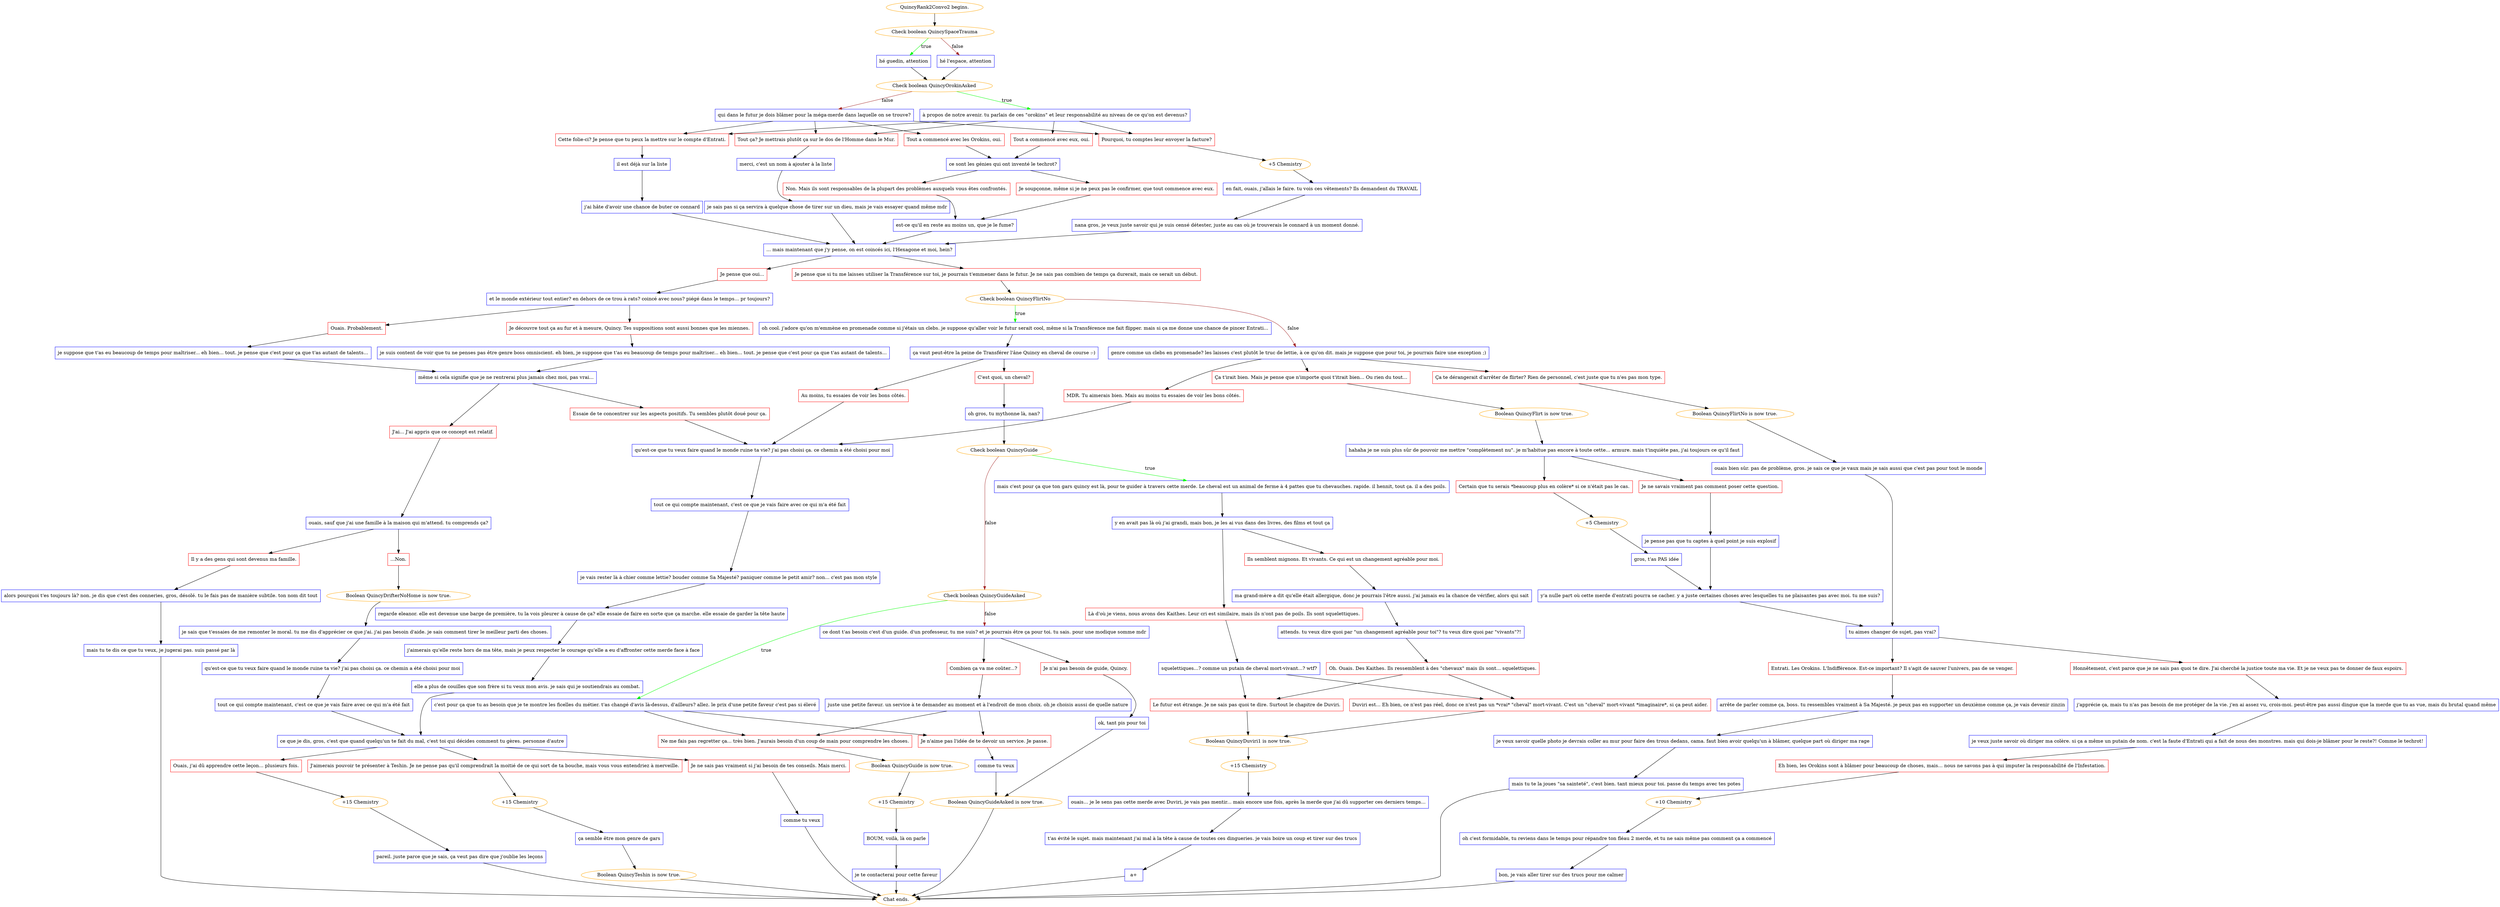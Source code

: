 digraph {
	"QuincyRank2Convo2 begins." [color=orange];
		"QuincyRank2Convo2 begins." -> j904192915;
	j904192915 [label="Check boolean QuincySpaceTrauma",color=orange];
		j904192915 -> j4252463341 [label=true,color=green];
		j904192915 -> j971026208 [label=false,color=brown];
	j4252463341 [label="hé guedin, attention",shape=box,color=blue];
		j4252463341 -> j3132852601;
	j971026208 [label="hé l'espace, attention",shape=box,color=blue];
		j971026208 -> j3132852601;
	j3132852601 [label="Check boolean QuincyOrokinAsked",color=orange];
		j3132852601 -> j4212947635 [label=true,color=green];
		j3132852601 -> j783182936 [label=false,color=brown];
	j4212947635 [label="à propos de notre avenir. tu parlais de ces \"orokins\" et leur responsabilité au niveau de ce qu'on est devenus?",shape=box,color=blue];
		j4212947635 -> j1270902714;
		j4212947635 -> j144557291;
		j4212947635 -> j1473946227;
		j4212947635 -> j4011059464;
	j783182936 [label="qui dans le futur je dois blâmer pour la méga-merde dans laquelle on se trouve?",shape=box,color=blue];
		j783182936 -> j1270902714;
		j783182936 -> j144557291;
		j783182936 -> j1473946227;
		j783182936 -> j1512562078;
	j1270902714 [label="Pourquoi, tu comptes leur envoyer la facture?",shape=box,color=red];
		j1270902714 -> j1628157911;
	j144557291 [label="Cette folie-ci? Je pense que tu peux la mettre sur le compte d'Entrati.",shape=box,color=red];
		j144557291 -> j2694907191;
	j1473946227 [label="Tout ça? Je mettrais plutôt ça sur le dos de l'Homme dans le Mur.",shape=box,color=red];
		j1473946227 -> j4159097714;
	j4011059464 [label="Tout a commencé avec eux, oui.",shape=box,color=red];
		j4011059464 -> j580951309;
	j1512562078 [label="Tout a commencé avec les Orokins, oui.",shape=box,color=red];
		j1512562078 -> j580951309;
	j1628157911 [label="+5 Chemistry",color=orange];
		j1628157911 -> j4016616999;
	j2694907191 [label="il est déjà sur la liste",shape=box,color=blue];
		j2694907191 -> j4255372285;
	j4159097714 [label="merci, c'est un nom à ajouter à la liste",shape=box,color=blue];
		j4159097714 -> j4273165811;
	j580951309 [label="ce sont les génies qui ont inventé le techrot?",shape=box,color=blue];
		j580951309 -> j3134596831;
		j580951309 -> j2441274138;
	j4016616999 [label="en fait, ouais, j'allais le faire. tu vois ces vêtements? Ils demandent du TRAVAIL",shape=box,color=blue];
		j4016616999 -> j3107335115;
	j4255372285 [label="j'ai hâte d'avoir une chance de buter ce connard",shape=box,color=blue];
		j4255372285 -> j2436097803;
	j4273165811 [label="je sais pas si ça servira à quelque chose de tirer sur un dieu, mais je vais essayer quand même mdr",shape=box,color=blue];
		j4273165811 -> j2436097803;
	j3134596831 [label="Non. Mais ils sont responsables de la plupart des problèmes auxquels vous êtes confrontés.",shape=box,color=red];
		j3134596831 -> j3735320490;
	j2441274138 [label="Je soupçonne, même si je ne peux pas le confirmer, que tout commence avec eux.",shape=box,color=red];
		j2441274138 -> j3735320490;
	j3107335115 [label="nana gros, je veux juste savoir qui je suis censé détester, juste au cas où je trouverais le connard à un moment donné.",shape=box,color=blue];
		j3107335115 -> j2436097803;
	j2436097803 [label="... mais maintenant que j'y pense, on est coincés ici, l'Hexagone et moi, hein?",shape=box,color=blue];
		j2436097803 -> j4119352098;
		j2436097803 -> j4099065129;
	j3735320490 [label="est-ce qu'il en reste au moins un, que je le fume?",shape=box,color=blue];
		j3735320490 -> j2436097803;
	j4119352098 [label="Je pense que si tu me laisses utiliser la Transférence sur toi, je pourrais t'emmener dans le futur. Je ne sais pas combien de temps ça durerait, mais ce serait un début.",shape=box,color=red];
		j4119352098 -> j1101179576;
	j4099065129 [label="Je pense que oui...",shape=box,color=red];
		j4099065129 -> j2023356037;
	j1101179576 [label="Check boolean QuincyFlirtNo",color=orange];
		j1101179576 -> j3810994372 [label=true,color=green];
		j1101179576 -> j3816986478 [label=false,color=brown];
	j2023356037 [label="et le monde extérieur tout entier? en dehors de ce trou à rats? coincé avec nous? piégé dans le temps... pr toujours?",shape=box,color=blue];
		j2023356037 -> j3305198858;
		j2023356037 -> j1181432905;
	j3810994372 [label="oh cool. j'adore qu'on m'emmène en promenade comme si j'étais un clebs. je suppose qu'aller voir le futur serait cool, même si la Transférence me fait flipper. mais si ça me donne une chance de pincer Entrati...",shape=box,color=blue];
		j3810994372 -> j516943957;
	j3816986478 [label="genre comme un clebs en promenade? les laisses c'est plutôt le truc de lettie, à ce qu'on dit. mais je suppose que pour toi, je pourrais faire une exception ;)",shape=box,color=blue];
		j3816986478 -> j4041627740;
		j3816986478 -> j1344244268;
		j3816986478 -> j3743734722;
	j3305198858 [label="Je découvre tout ça au fur et à mesure, Quincy. Tes suppositions sont aussi bonnes que les miennes.",shape=box,color=red];
		j3305198858 -> j2618849527;
	j1181432905 [label="Ouais. Probablement.",shape=box,color=red];
		j1181432905 -> j149192694;
	j516943957 [label="ça vaut peut-être la peine de Transférer l'âne Quincy en cheval de course :-)",shape=box,color=blue];
		j516943957 -> j2854610397;
		j516943957 -> j1900270461;
	j4041627740 [label="Ça t'irait bien. Mais je pense que n'importe quoi t'itrait bien... Ou rien du tout...",shape=box,color=red];
		j4041627740 -> j1932254038;
	j1344244268 [label="Ça te dérangerait d'arrêter de flirter? Rien de personnel, c'est juste que tu n'es pas mon type.",shape=box,color=red];
		j1344244268 -> j2119520652;
	j3743734722 [label="MDR. Tu aimerais bien. Mais au moins tu essaies de voir les bons côtés.",shape=box,color=red];
		j3743734722 -> j2242397375;
	j2618849527 [label="je suis content de voir que tu ne penses pas être genre boss omniscient. eh bien, je suppose que t'as eu beaucoup de temps pour maîtriser... eh bien... tout. je pense que c'est pour ça que t'as autant de talents...",shape=box,color=blue];
		j2618849527 -> j866849537;
	j149192694 [label="je suppose que t'as eu beaucoup de temps pour maîtriser... eh bien... tout. je pense que c'est pour ça que t'as autant de talents...",shape=box,color=blue];
		j149192694 -> j866849537;
	j2854610397 [label="C'est quoi, un cheval?",shape=box,color=red];
		j2854610397 -> j1950664278;
	j1900270461 [label="Au moins, tu essaies de voir les bons côtés.",shape=box,color=red];
		j1900270461 -> j2242397375;
	j1932254038 [label="Boolean QuincyFlirt is now true.",color=orange];
		j1932254038 -> j3503127180;
	j2119520652 [label="Boolean QuincyFlirtNo is now true.",color=orange];
		j2119520652 -> j1277762480;
	j2242397375 [label="qu'est-ce que tu veux faire quand le monde ruine ta vie? j'ai pas choisi ça. ce chemin a été choisi pour moi",shape=box,color=blue];
		j2242397375 -> j200386296;
	j866849537 [label="même si cela signifie que je ne rentrerai plus jamais chez moi, pas vrai...",shape=box,color=blue];
		j866849537 -> j2780019987;
		j866849537 -> j863684047;
	j1950664278 [label="oh gros, tu mythonne là, nan?",shape=box,color=blue];
		j1950664278 -> j2769252834;
	j3503127180 [label="hahaha je ne suis plus sûr de pouvoir me mettre \"complètement nu\". je m'habitue pas encore à toute cette... armure. mais t'inquiète pas, j'ai toujours ce qu'il faut",shape=box,color=blue];
		j3503127180 -> j2168080209;
		j3503127180 -> j947447311;
	j1277762480 [label="ouais bien sûr. pas de problème, gros. je sais ce que je vaux mais je sais aussi que c'est pas pour tout le monde",shape=box,color=blue];
		j1277762480 -> j1330864662;
	j200386296 [label="tout ce qui compte maintenant, c'est ce que je vais faire avec ce qui m'a été fait",shape=box,color=blue];
		j200386296 -> j2806431461;
	j2780019987 [label="Essaie de te concentrer sur les aspects positifs. Tu sembles plutôt doué pour ça.",shape=box,color=red];
		j2780019987 -> j2242397375;
	j863684047 [label="J'ai... J'ai appris que ce concept est relatif.",shape=box,color=red];
		j863684047 -> j3696485579;
	j2769252834 [label="Check boolean QuincyGuide",color=orange];
		j2769252834 -> j3499655778 [label=true,color=green];
		j2769252834 -> j1789164529 [label=false,color=brown];
	j2168080209 [label="Je ne savais vraiment pas comment poser cette question.",shape=box,color=red];
		j2168080209 -> j2012021483;
	j947447311 [label="Certain que tu serais *beaucoup plus en colère* si ce n'était pas le cas.",shape=box,color=red];
		j947447311 -> j3196422734;
	j1330864662 [label="tu aimes changer de sujet, pas vrai?",shape=box,color=blue];
		j1330864662 -> j1574764322;
		j1330864662 -> j412811130;
	j2806431461 [label="je vais rester là à chier comme lettie? bouder comme Sa Majesté? paniquer comme le petit amir? non... c'est pas mon style",shape=box,color=blue];
		j2806431461 -> j2071328478;
	j3696485579 [label="ouais, sauf que j'ai une famille à la maison qui m'attend. tu comprends ça?",shape=box,color=blue];
		j3696485579 -> j273587382;
		j3696485579 -> j1247268787;
	j3499655778 [label="mais c'est pour ça que ton gars quincy est là, pour te guider à travers cette merde. Le cheval est un animal de ferme à 4 pattes que tu chevauches. rapide. il hennit, tout ça. il a des poils.",shape=box,color=blue];
		j3499655778 -> j2242416462;
	j1789164529 [label="Check boolean QuincyGuideAsked",color=orange];
		j1789164529 -> j71758578 [label=true,color=green];
		j1789164529 -> j3827238808 [label=false,color=brown];
	j2012021483 [label="je pense pas que tu captes à quel point je suis explosif",shape=box,color=blue];
		j2012021483 -> j1405327662;
	j3196422734 [label="+5 Chemistry",color=orange];
		j3196422734 -> j1100561892;
	j1574764322 [label="Honnêtement, c'est parce que je ne sais pas quoi te dire. J'ai cherché la justice toute ma vie. Et je ne veux pas te donner de faux espoirs.",shape=box,color=red];
		j1574764322 -> j1386707069;
	j412811130 [label="Entrati. Les Orokins. L'Indifférence. Est-ce important? Il s'agit de sauver l'univers, pas de se venger.",shape=box,color=red];
		j412811130 -> j545283452;
	j2071328478 [label="regarde eleanor. elle est devenue une barge de première, tu la vois pleurer à cause de ça? elle essaie de faire en sorte que ça marche. elle essaie de garder la tête haute",shape=box,color=blue];
		j2071328478 -> j2057237903;
	j273587382 [label="...Non.",shape=box,color=red];
		j273587382 -> j4068481867;
	j1247268787 [label="Il y a des gens qui sont devenus ma famille.",shape=box,color=red];
		j1247268787 -> j1457122671;
	j2242416462 [label="y en avait pas là où j'ai grandi, mais bon, je les ai vus dans des livres, des films et tout ça",shape=box,color=blue];
		j2242416462 -> j4010622911;
		j2242416462 -> j2107590428;
	j71758578 [label="c'est pour ça que tu as besoin que je te montre les ficelles du métier. t'as changé d'avis là-dessus, d'ailleurs? allez. le prix d'une petite faveur c'est pas si élevé",shape=box,color=blue];
		j71758578 -> j3154832782;
		j71758578 -> j2240254355;
	j3827238808 [label="ce dont t'as besoin c'est d'un guide. d'un professeur, tu me suis? et je pourrais être ça pour toi. tu sais. pour une modique somme mdr",shape=box,color=blue];
		j3827238808 -> j2954267200;
		j3827238808 -> j2658565692;
	j1405327662 [label="y'a nulle part où cette merde d'entrati pourra se cacher. y a juste certaines choses avec lesquelles tu ne plaisantes pas avec moi. tu me suis?",shape=box,color=blue];
		j1405327662 -> j1330864662;
	j1100561892 [label="gros, t'as PAS idée",shape=box,color=blue];
		j1100561892 -> j1405327662;
	j1386707069 [label="j'apprécie ça, mais tu n'as pas besoin de me protéger de la vie. j'en ai assez vu, crois-moi. peut-être pas aussi dingue que la merde que tu as vue, mais du brutal quand même",shape=box,color=blue];
		j1386707069 -> j698348465;
	j545283452 [label="arrête de parler comme ça, boss. tu ressembles vraiment à Sa Majesté. je peux pas en supporter un deuxième comme ça, je vais devenir zinzin",shape=box,color=blue];
		j545283452 -> j240652430;
	j2057237903 [label="j'aimerais qu'elle reste hors de ma tête, mais je peux respecter le courage qu'elle a eu d'affronter cette merde face à face",shape=box,color=blue];
		j2057237903 -> j2412180274;
	j4068481867 [label="Boolean QuincyDrifterNoHome is now true.",color=orange];
		j4068481867 -> j1069734020;
	j1457122671 [label="alors pourquoi t'es toujours là? non. je dis que c'est des conneries, gros, désolé. tu le fais pas de manière subtile. ton nom dit tout",shape=box,color=blue];
		j1457122671 -> j1902621447;
	j4010622911 [label="Là d'où je viens, nous avons des Kaithes. Leur cri est similaire, mais ils n'ont pas de poils. Ils sont squelettiques.",shape=box,color=red];
		j4010622911 -> j2361854706;
	j2107590428 [label="Ils semblent mignons. Et vivants. Ce qui est un changement agréable pour moi.",shape=box,color=red];
		j2107590428 -> j2216282572;
	j3154832782 [label="Ne me fais pas regretter ça... très bien. J'aurais besoin d'un coup de main pour comprendre les choses.",shape=box,color=red];
		j3154832782 -> j2715718619;
	j2240254355 [label="Je n'aime pas l'idée de te devoir un service. Je passe.",shape=box,color=red];
		j2240254355 -> j3369901133;
	j2954267200 [label="Combien ça va me coûter...?",shape=box,color=red];
		j2954267200 -> j3353359724;
	j2658565692 [label="Je n'ai pas besoin de guide, Quincy.",shape=box,color=red];
		j2658565692 -> j1129618914;
	j698348465 [label="je veux juste savoir où diriger ma colère. si ça a même un putain de nom. c'est la faute d'Entrati qui a fait de nous des monstres. mais qui dois-je blâmer pour le reste?! Comme le techrot!",shape=box,color=blue];
		j698348465 -> j1667775598;
	j240652430 [label="je veux savoir quelle photo je devrais coller au mur pour faire des trous dedans, cama. faut bien avoir quelqu'un à blâmer, quelque part où diriger ma rage",shape=box,color=blue];
		j240652430 -> j3110572510;
	j2412180274 [label="elle a plus de couilles que son frère si tu veux mon avis. je sais qui je soutiendrais au combat.",shape=box,color=blue];
		j2412180274 -> j3508183444;
	j1069734020 [label="je sais que t'essaies de me remonter le moral. tu me dis d'apprécier ce que j'ai. j'ai pas besoin d'aide. je sais comment tirer le meilleur parti des choses.",shape=box,color=blue];
		j1069734020 -> j2072007753;
	j1902621447 [label="mais tu te dis ce que tu veux, je jugerai pas. suis passé par là",shape=box,color=blue];
		j1902621447 -> "Chat ends.";
	j2361854706 [label="squelettiques...? comme un putain de cheval mort-vivant...? wtf?",shape=box,color=blue];
		j2361854706 -> j3737203095;
		j2361854706 -> j1287049232;
	j2216282572 [label="ma grand-mère a dit qu'elle était allergique, donc je pourrais l'être aussi. j'ai jamais eu la chance de vérifier, alors qui sait",shape=box,color=blue];
		j2216282572 -> j1628340302;
	j2715718619 [label="Boolean QuincyGuide is now true.",color=orange];
		j2715718619 -> j621864804;
	j3369901133 [label="comme tu veux",shape=box,color=blue];
		j3369901133 -> j4247241603;
	j3353359724 [label="juste une petite faveur. un service à te demander au moment et à l'endroit de mon choix. oh je choisis aussi de quelle nature",shape=box,color=blue];
		j3353359724 -> j3154832782;
		j3353359724 -> j2240254355;
	j1129618914 [label="ok, tant pis pour toi",shape=box,color=blue];
		j1129618914 -> j4247241603;
	j1667775598 [label="Eh bien, les Orokins sont à blâmer pour beaucoup de choses, mais... nous ne savons pas à qui imputer la responsabilité de l'Infestation.",shape=box,color=red];
		j1667775598 -> j2934492064;
	j3110572510 [label="mais tu te la joues \"sa sainteté\", c'est bien. tant mieux pour toi. passe du temps avec tes potes",shape=box,color=blue];
		j3110572510 -> "Chat ends.";
	j3508183444 [label="ce que je dis, gros, c'est que quand quelqu'un te fait du mal, c'est toi qui décides comment tu gères. personne d'autre",shape=box,color=blue];
		j3508183444 -> j376362208;
		j3508183444 -> j3465913659;
		j3508183444 -> j2017535412;
	j2072007753 [label="qu'est-ce que tu veux faire quand le monde ruine ta vie? j'ai pas choisi ça. ce chemin a été choisi pour moi",shape=box,color=blue];
		j2072007753 -> j3331367834;
	"Chat ends." [color=orange];
	j3737203095 [label="Duviri est... Eh bien, ce n'est pas réel, donc ce n'est pas un *vrai* \"cheval\" mort-vivant. C'est un \"cheval\" mort-vivant *imaginaire*, si ça peut aider.",shape=box,color=red];
		j3737203095 -> j3438136327;
	j1287049232 [label="Le futur est étrange. Je ne sais pas quoi te dire. Surtout le chapitre de Duviri.",shape=box,color=red];
		j1287049232 -> j3438136327;
	j1628340302 [label="attends. tu veux dire quoi par \"un changement agréable pour toi\"? tu veux dire quoi par \"vivants\"?!",shape=box,color=blue];
		j1628340302 -> j1559915717;
	j621864804 [label="+15 Chemistry",color=orange];
		j621864804 -> j445713030;
	j4247241603 [label="Boolean QuincyGuideAsked is now true.",color=orange];
		j4247241603 -> "Chat ends.";
	j2934492064 [label="+10 Chemistry",color=orange];
		j2934492064 -> j345430286;
	j376362208 [label="J'aimerais pouvoir te présenter à Teshin. Je ne pense pas qu'il comprendrait la moitié de ce qui sort de ta bouche, mais vous vous entendriez à merveille.",shape=box,color=red];
		j376362208 -> j1309988342;
	j3465913659 [label="Ouais, j'ai dû apprendre cette leçon... plusieurs fois.",shape=box,color=red];
		j3465913659 -> j36451318;
	j2017535412 [label="Je ne sais pas vraiment si j'ai besoin de tes conseils. Mais merci.",shape=box,color=red];
		j2017535412 -> j3757208286;
	j3331367834 [label="tout ce qui compte maintenant, c'est ce que je vais faire avec ce qui m'a été fait",shape=box,color=blue];
		j3331367834 -> j3508183444;
	j3438136327 [label="Boolean QuincyDuviri1 is now true.",color=orange];
		j3438136327 -> j2765240671;
	j1559915717 [label="Oh. Ouais. Des Kaithes. Ils ressemblent à des \"chevaux\" mais ils sont... squelettiques.",shape=box,color=red];
		j1559915717 -> j3737203095;
		j1559915717 -> j1287049232;
	j445713030 [label="BOUM, voilà, là on parle",shape=box,color=blue];
		j445713030 -> j413078689;
	j345430286 [label="oh c'est formidable, tu reviens dans le temps pour répandre ton fléau 2 merde, et tu ne sais même pas comment ça a commencé",shape=box,color=blue];
		j345430286 -> j3619015639;
	j1309988342 [label="+15 Chemistry",color=orange];
		j1309988342 -> j3433676685;
	j36451318 [label="+15 Chemistry",color=orange];
		j36451318 -> j1531023808;
	j3757208286 [label="comme tu veux",shape=box,color=blue];
		j3757208286 -> "Chat ends.";
	j2765240671 [label="+15 Chemistry",color=orange];
		j2765240671 -> j589861154;
	j413078689 [label="je te contacterai pour cette faveur",shape=box,color=blue];
		j413078689 -> "Chat ends.";
	j3619015639 [label="bon, je vais aller tirer sur des trucs pour me calmer",shape=box,color=blue];
		j3619015639 -> "Chat ends.";
	j3433676685 [label="ça semble être mon genre de gars",shape=box,color=blue];
		j3433676685 -> j2600648415;
	j1531023808 [label="pareil. juste parce que je sais, ça veut pas dire que j'oublie les leçons",shape=box,color=blue];
		j1531023808 -> "Chat ends.";
	j589861154 [label="ouais... je le sens pas cette merde avec Duviri, je vais pas mentir... mais encore une fois, après la merde que j'ai dû supporter ces derniers temps...",shape=box,color=blue];
		j589861154 -> j427737331;
	j2600648415 [label="Boolean QuincyTeshin is now true.",color=orange];
		j2600648415 -> "Chat ends.";
	j427737331 [label="t'as évité le sujet. mais maintenant j'ai mal à la tête à cause de toutes ces dingueries. je vais boire un coup et tirer sur des trucs",shape=box,color=blue];
		j427737331 -> j4188958453;
	j4188958453 [label="a+",shape=box,color=blue];
		j4188958453 -> "Chat ends.";
}
